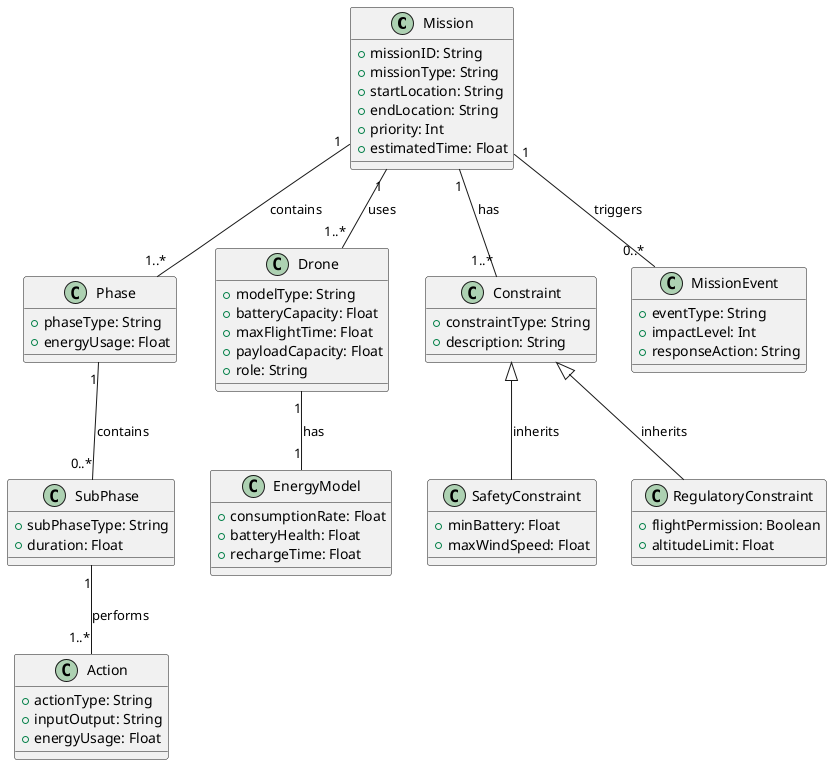 @startuml

class Mission {
    + missionID: String
    + missionType: String
    + startLocation: String
    + endLocation: String
    + priority: Int
    + estimatedTime: Float
}
Mission "1" -- "1..*" Phase : "contains"

class Phase {
    + phaseType: String
    + energyUsage: Float
}
Phase "1" -- "0..*" SubPhase : "contains"

class SubPhase {
    + subPhaseType: String
    + duration: Float
}
SubPhase "1" -- "1..*" Action : "performs"

class Action {
    + actionType: String
    + inputOutput: String
    + energyUsage: Float
}

class Drone {
    + modelType: String
    + batteryCapacity: Float
    + maxFlightTime: Float
    + payloadCapacity: Float
    + role: String
}
Mission "1" -- "1..*" Drone : "uses"

class Constraint {
    + constraintType: String
    + description: String
}
Mission "1" -- "1..*" Constraint : "has"
Constraint <|-- SafetyConstraint : "inherits"
Constraint <|-- RegulatoryConstraint : "inherits"

class SafetyConstraint {
    + minBattery: Float
    + maxWindSpeed: Float
}

class RegulatoryConstraint {
    + flightPermission: Boolean
    + altitudeLimit: Float
}

class MissionEvent {
    + eventType: String
    + impactLevel: Int
    + responseAction: String
}
Mission "1" -- "0..*" MissionEvent : "triggers"

class EnergyModel {
    + consumptionRate: Float
    + batteryHealth: Float
    + rechargeTime: Float
}
Drone "1" -- "1" EnergyModel : "has"

@enduml
